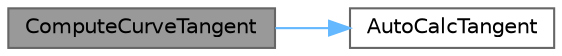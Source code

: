 digraph "ComputeCurveTangent"
{
 // INTERACTIVE_SVG=YES
 // LATEX_PDF_SIZE
  bgcolor="transparent";
  edge [fontname=Helvetica,fontsize=10,labelfontname=Helvetica,labelfontsize=10];
  node [fontname=Helvetica,fontsize=10,shape=box,height=0.2,width=0.4];
  rankdir="LR";
  Node1 [id="Node000001",label="ComputeCurveTangent",height=0.2,width=0.4,color="gray40", fillcolor="grey60", style="filled", fontcolor="black",tooltip="Computes a tangent for the specified control point."];
  Node1 -> Node2 [id="edge1_Node000001_Node000002",color="steelblue1",style="solid",tooltip=" "];
  Node2 [id="Node000002",label="AutoCalcTangent",height=0.2,width=0.4,color="grey40", fillcolor="white", style="filled",URL="$d7/db8/InterpCurvePoint_8h.html#a7941421aae919910618fc80cb0884b4b",tooltip="Computes Tangent for a curve segment."];
}
